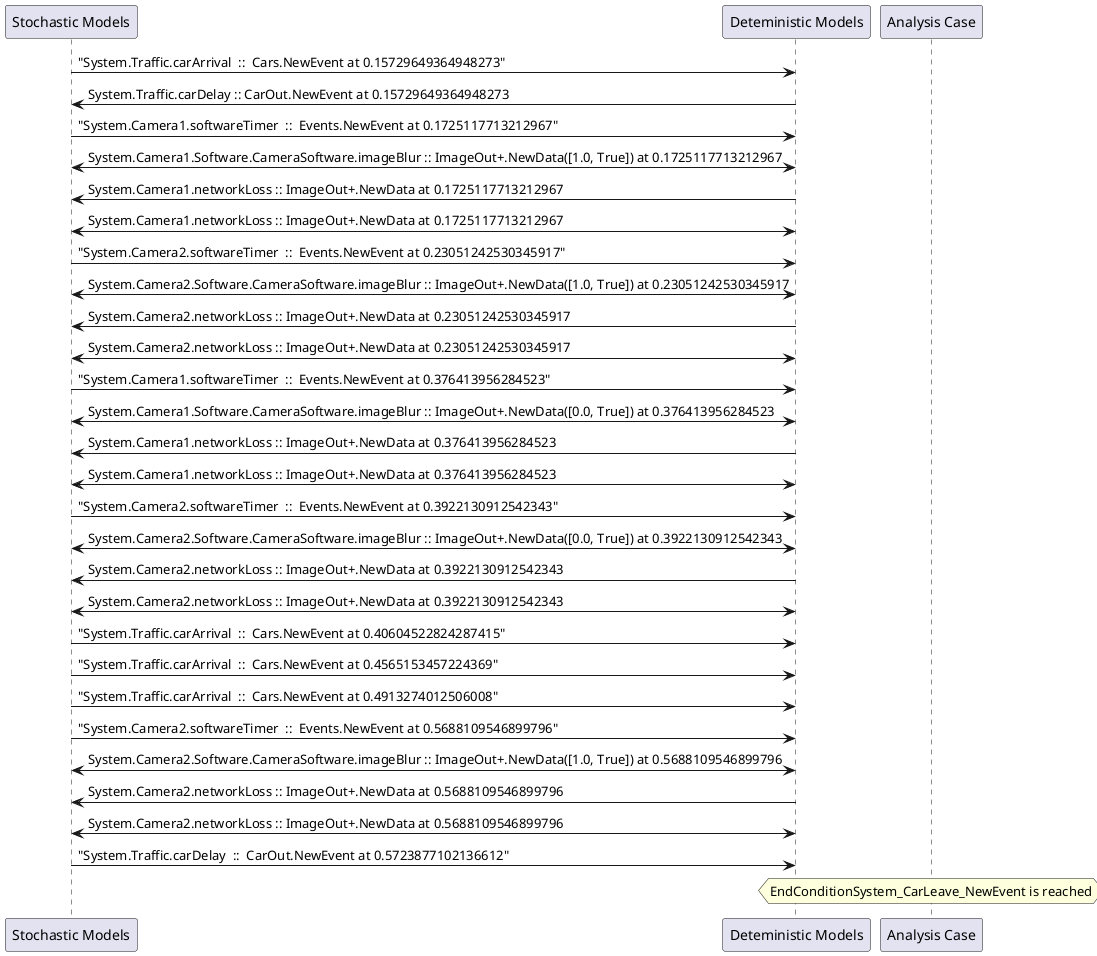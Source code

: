 
	@startuml
	participant "Stochastic Models" as stochmodel
	participant "Deteministic Models" as detmodel
	participant "Analysis Case" as analysis
	{12811_stop} stochmodel -> detmodel : "System.Traffic.carArrival  ::  Cars.NewEvent at 0.15729649364948273"
{12831_start} detmodel -> stochmodel : System.Traffic.carDelay :: CarOut.NewEvent at 0.15729649364948273
{12779_stop} stochmodel -> detmodel : "System.Camera1.softwareTimer  ::  Events.NewEvent at 0.1725117713212967"
detmodel <-> stochmodel : System.Camera1.Software.CameraSoftware.imageBlur :: ImageOut+.NewData([1.0, True]) at 0.1725117713212967
detmodel -> stochmodel : System.Camera1.networkLoss :: ImageOut+.NewData at 0.1725117713212967
detmodel <-> stochmodel : System.Camera1.networkLoss :: ImageOut+.NewData at 0.1725117713212967
{12795_stop} stochmodel -> detmodel : "System.Camera2.softwareTimer  ::  Events.NewEvent at 0.23051242530345917"
detmodel <-> stochmodel : System.Camera2.Software.CameraSoftware.imageBlur :: ImageOut+.NewData([1.0, True]) at 0.23051242530345917
detmodel -> stochmodel : System.Camera2.networkLoss :: ImageOut+.NewData at 0.23051242530345917
detmodel <-> stochmodel : System.Camera2.networkLoss :: ImageOut+.NewData at 0.23051242530345917
{12780_stop} stochmodel -> detmodel : "System.Camera1.softwareTimer  ::  Events.NewEvent at 0.376413956284523"
detmodel <-> stochmodel : System.Camera1.Software.CameraSoftware.imageBlur :: ImageOut+.NewData([0.0, True]) at 0.376413956284523
detmodel -> stochmodel : System.Camera1.networkLoss :: ImageOut+.NewData at 0.376413956284523
detmodel <-> stochmodel : System.Camera1.networkLoss :: ImageOut+.NewData at 0.376413956284523
{12796_stop} stochmodel -> detmodel : "System.Camera2.softwareTimer  ::  Events.NewEvent at 0.3922130912542343"
detmodel <-> stochmodel : System.Camera2.Software.CameraSoftware.imageBlur :: ImageOut+.NewData([0.0, True]) at 0.3922130912542343
detmodel -> stochmodel : System.Camera2.networkLoss :: ImageOut+.NewData at 0.3922130912542343
detmodel <-> stochmodel : System.Camera2.networkLoss :: ImageOut+.NewData at 0.3922130912542343
{12812_stop} stochmodel -> detmodel : "System.Traffic.carArrival  ::  Cars.NewEvent at 0.40604522824287415"
{12813_stop} stochmodel -> detmodel : "System.Traffic.carArrival  ::  Cars.NewEvent at 0.4565153457224369"
{12814_stop} stochmodel -> detmodel : "System.Traffic.carArrival  ::  Cars.NewEvent at 0.4913274012506008"
{12797_stop} stochmodel -> detmodel : "System.Camera2.softwareTimer  ::  Events.NewEvent at 0.5688109546899796"
detmodel <-> stochmodel : System.Camera2.Software.CameraSoftware.imageBlur :: ImageOut+.NewData([1.0, True]) at 0.5688109546899796
detmodel -> stochmodel : System.Camera2.networkLoss :: ImageOut+.NewData at 0.5688109546899796
detmodel <-> stochmodel : System.Camera2.networkLoss :: ImageOut+.NewData at 0.5688109546899796
{12831_stop} stochmodel -> detmodel : "System.Traffic.carDelay  ::  CarOut.NewEvent at 0.5723877102136612"
{12831_start} <-> {12831_stop} : delay
hnote over analysis 
EndConditionSystem_CarLeave_NewEvent is reached
endnote
@enduml